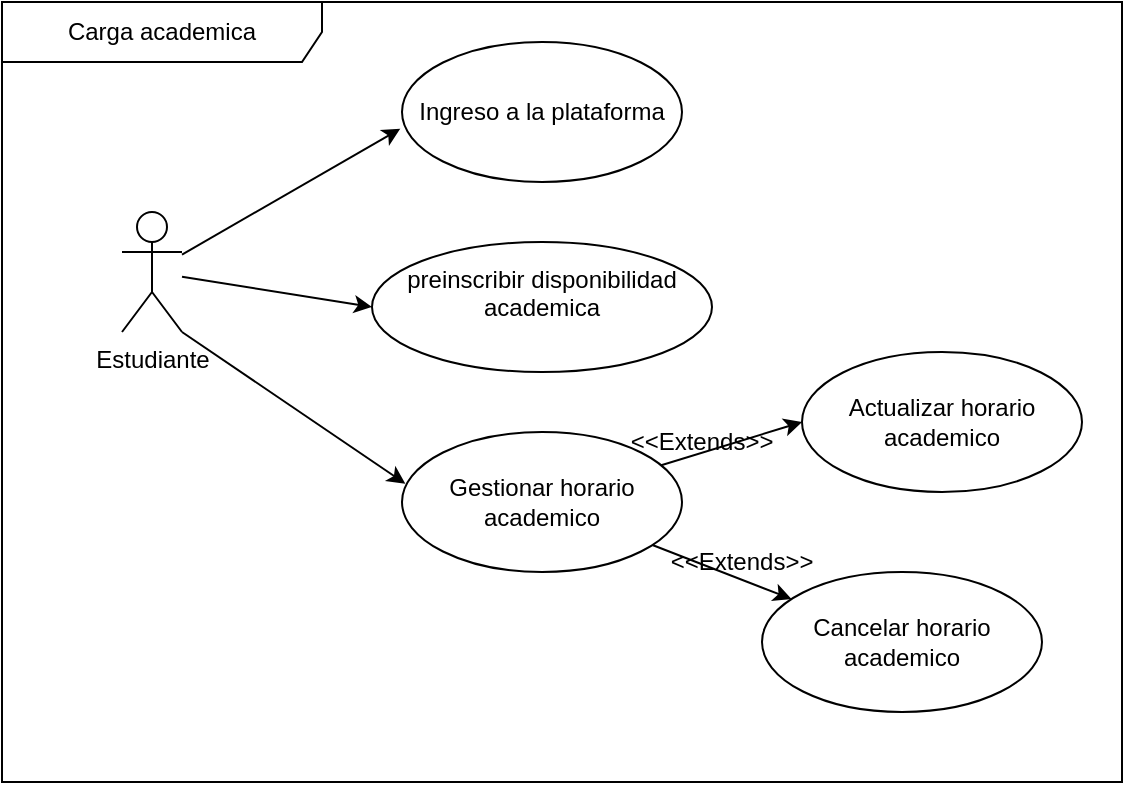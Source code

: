 <mxfile version="24.5.3" type="github">
  <diagram id="eIo0H9kK7ql945uVP1NC" name="Page-1">
    <mxGraphModel dx="1511" dy="868" grid="1" gridSize="10" guides="1" tooltips="1" connect="1" arrows="1" fold="1" page="1" pageScale="1" pageWidth="827" pageHeight="1169" math="0" shadow="0">
      <root>
        <mxCell id="0" />
        <mxCell id="1" parent="0" />
        <mxCell id="I7pD8eVxMmkq9WQ-3Rgj-17" style="rounded=0;orthogonalLoop=1;jettySize=auto;html=1;entryX=0;entryY=0.5;entryDx=0;entryDy=0;" edge="1" parent="1" source="I7pD8eVxMmkq9WQ-3Rgj-5" target="I7pD8eVxMmkq9WQ-3Rgj-7">
          <mxGeometry relative="1" as="geometry" />
        </mxCell>
        <mxCell id="I7pD8eVxMmkq9WQ-3Rgj-5" value="Estudiante" style="shape=umlActor;verticalLabelPosition=bottom;verticalAlign=top;html=1;" vertex="1" parent="1">
          <mxGeometry x="120" y="225" width="30" height="60" as="geometry" />
        </mxCell>
        <mxCell id="I7pD8eVxMmkq9WQ-3Rgj-6" value="Ingreso a la plataforma" style="ellipse;whiteSpace=wrap;html=1;" vertex="1" parent="1">
          <mxGeometry x="260" y="140" width="140" height="70" as="geometry" />
        </mxCell>
        <mxCell id="I7pD8eVxMmkq9WQ-3Rgj-20" style="rounded=0;orthogonalLoop=1;jettySize=auto;html=1;entryX=0;entryY=0.5;entryDx=0;entryDy=0;" edge="1" parent="1" source="I7pD8eVxMmkq9WQ-3Rgj-8" target="I7pD8eVxMmkq9WQ-3Rgj-12">
          <mxGeometry relative="1" as="geometry" />
        </mxCell>
        <mxCell id="I7pD8eVxMmkq9WQ-3Rgj-22" style="edgeStyle=none;rounded=0;orthogonalLoop=1;jettySize=auto;html=1;" edge="1" parent="1" source="I7pD8eVxMmkq9WQ-3Rgj-8" target="I7pD8eVxMmkq9WQ-3Rgj-13">
          <mxGeometry relative="1" as="geometry" />
        </mxCell>
        <mxCell id="I7pD8eVxMmkq9WQ-3Rgj-12" value="Actualizar horario academico" style="ellipse;whiteSpace=wrap;html=1;" vertex="1" parent="1">
          <mxGeometry x="460" y="295" width="140" height="70" as="geometry" />
        </mxCell>
        <mxCell id="I7pD8eVxMmkq9WQ-3Rgj-13" value="Cancelar horario academico" style="ellipse;whiteSpace=wrap;html=1;" vertex="1" parent="1">
          <mxGeometry x="440" y="405" width="140" height="70" as="geometry" />
        </mxCell>
        <mxCell id="I7pD8eVxMmkq9WQ-3Rgj-16" style="rounded=0;orthogonalLoop=1;jettySize=auto;html=1;entryX=-0.006;entryY=0.619;entryDx=0;entryDy=0;entryPerimeter=0;" edge="1" parent="1" source="I7pD8eVxMmkq9WQ-3Rgj-5" target="I7pD8eVxMmkq9WQ-3Rgj-6">
          <mxGeometry relative="1" as="geometry" />
        </mxCell>
        <mxCell id="I7pD8eVxMmkq9WQ-3Rgj-18" style="rounded=0;orthogonalLoop=1;jettySize=auto;html=1;exitX=1;exitY=1;exitDx=0;exitDy=0;exitPerimeter=0;entryX=0.012;entryY=0.369;entryDx=0;entryDy=0;entryPerimeter=0;" edge="1" parent="1" source="I7pD8eVxMmkq9WQ-3Rgj-5" target="I7pD8eVxMmkq9WQ-3Rgj-8">
          <mxGeometry relative="1" as="geometry" />
        </mxCell>
        <mxCell id="I7pD8eVxMmkq9WQ-3Rgj-21" value="&amp;lt;&amp;lt;Extends&lt;span style=&quot;background-color: initial;&quot;&gt;&amp;gt;&amp;gt;&lt;/span&gt;" style="text;html=1;align=center;verticalAlign=middle;whiteSpace=wrap;rounded=0;" vertex="1" parent="1">
          <mxGeometry x="380" y="325" width="60" height="30" as="geometry" />
        </mxCell>
        <mxCell id="I7pD8eVxMmkq9WQ-3Rgj-23" value="&amp;lt;&amp;lt;Extends&lt;span style=&quot;background-color: initial;&quot;&gt;&amp;gt;&amp;gt;&lt;/span&gt;" style="text;html=1;align=center;verticalAlign=middle;whiteSpace=wrap;rounded=0;" vertex="1" parent="1">
          <mxGeometry x="400" y="385" width="60" height="30" as="geometry" />
        </mxCell>
        <mxCell id="I7pD8eVxMmkq9WQ-3Rgj-24" value="Carga academica" style="shape=umlFrame;whiteSpace=wrap;html=1;pointerEvents=0;recursiveResize=0;container=1;collapsible=0;width=160;" vertex="1" parent="1">
          <mxGeometry x="60" y="120" width="560" height="390" as="geometry" />
        </mxCell>
        <mxCell id="I7pD8eVxMmkq9WQ-3Rgj-7" value="preinscribir disponibilidad academica&lt;div&gt;&lt;br&gt;&lt;/div&gt;" style="ellipse;whiteSpace=wrap;html=1;" vertex="1" parent="I7pD8eVxMmkq9WQ-3Rgj-24">
          <mxGeometry x="185" y="120" width="170" height="65" as="geometry" />
        </mxCell>
        <mxCell id="I7pD8eVxMmkq9WQ-3Rgj-8" value="Gestionar horario academico" style="ellipse;whiteSpace=wrap;html=1;" vertex="1" parent="I7pD8eVxMmkq9WQ-3Rgj-24">
          <mxGeometry x="200" y="215" width="140" height="70" as="geometry" />
        </mxCell>
      </root>
    </mxGraphModel>
  </diagram>
</mxfile>
